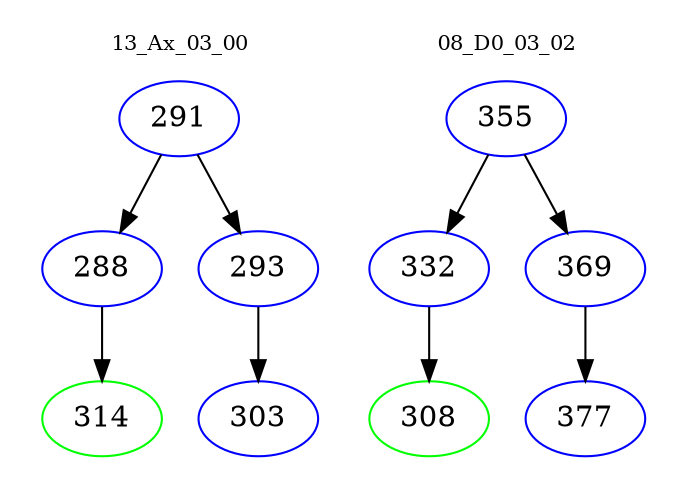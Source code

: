 digraph{
subgraph cluster_0 {
color = white
label = "13_Ax_03_00";
fontsize=10;
T0_291 [label="291", color="blue"]
T0_291 -> T0_288 [color="black"]
T0_288 [label="288", color="blue"]
T0_288 -> T0_314 [color="black"]
T0_314 [label="314", color="green"]
T0_291 -> T0_293 [color="black"]
T0_293 [label="293", color="blue"]
T0_293 -> T0_303 [color="black"]
T0_303 [label="303", color="blue"]
}
subgraph cluster_1 {
color = white
label = "08_D0_03_02";
fontsize=10;
T1_355 [label="355", color="blue"]
T1_355 -> T1_332 [color="black"]
T1_332 [label="332", color="blue"]
T1_332 -> T1_308 [color="black"]
T1_308 [label="308", color="green"]
T1_355 -> T1_369 [color="black"]
T1_369 [label="369", color="blue"]
T1_369 -> T1_377 [color="black"]
T1_377 [label="377", color="blue"]
}
}

